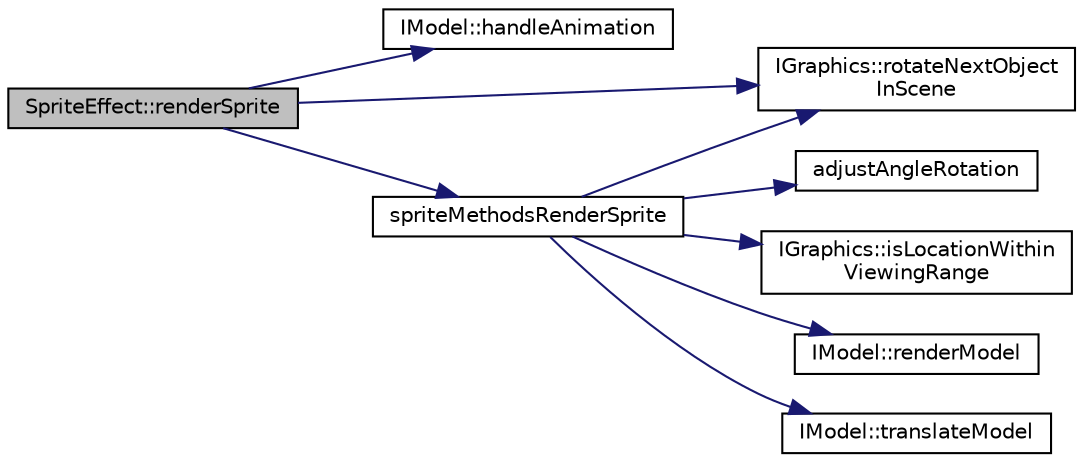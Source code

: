digraph "SpriteEffect::renderSprite"
{
 // LATEX_PDF_SIZE
  edge [fontname="Helvetica",fontsize="10",labelfontname="Helvetica",labelfontsize="10"];
  node [fontname="Helvetica",fontsize="10",shape=record];
  rankdir="LR";
  Node1 [label="SpriteEffect::renderSprite",height=0.2,width=0.4,color="black", fillcolor="grey75", style="filled", fontcolor="black",tooltip=" "];
  Node1 -> Node2 [color="midnightblue",fontsize="10",style="solid"];
  Node2 [label="IModel::handleAnimation",height=0.2,width=0.4,color="black", fillcolor="white", style="filled",URL="$class_i_model.html#ab987f81128faba7427d2eb087ce790d1",tooltip=" "];
  Node1 -> Node3 [color="midnightblue",fontsize="10",style="solid"];
  Node3 [label="IGraphics::rotateNextObject\lInScene",height=0.2,width=0.4,color="black", fillcolor="white", style="filled",URL="$class_i_graphics.html#abf2eedb8adf18344b39db9aaac5ddc6d",tooltip=" "];
  Node1 -> Node4 [color="midnightblue",fontsize="10",style="solid"];
  Node4 [label="spriteMethodsRenderSprite",height=0.2,width=0.4,color="black", fillcolor="white", style="filled",URL="$_sprite_methods_8cpp.html#a35ce33b222b696259af008c64d0d1ebe",tooltip=" "];
  Node4 -> Node5 [color="midnightblue",fontsize="10",style="solid"];
  Node5 [label="adjustAngleRotation",height=0.2,width=0.4,color="black", fillcolor="white", style="filled",URL="$angles_8cpp.html#a7f7e2685ab71efefb9d176543e4fa599",tooltip="Routine for adjusting a sprite rotation to reflect it's target rotation over a period of time ...."];
  Node4 -> Node6 [color="midnightblue",fontsize="10",style="solid"];
  Node6 [label="IGraphics::isLocationWithin\lViewingRange",height=0.2,width=0.4,color="black", fillcolor="white", style="filled",URL="$class_i_graphics.html#ad2595b6c33fb3b6f5f792a6d5f9b9ef9",tooltip=" "];
  Node4 -> Node7 [color="midnightblue",fontsize="10",style="solid"];
  Node7 [label="IModel::renderModel",height=0.2,width=0.4,color="black", fillcolor="white", style="filled",URL="$class_i_model.html#a95736b5188fe7e8eb5de22420e76b8a2",tooltip=" "];
  Node4 -> Node3 [color="midnightblue",fontsize="10",style="solid"];
  Node4 -> Node8 [color="midnightblue",fontsize="10",style="solid"];
  Node8 [label="IModel::translateModel",height=0.2,width=0.4,color="black", fillcolor="white", style="filled",URL="$class_i_model.html#a74b0a19c9700370e4f856ec7a4e0a8d4",tooltip=" "];
}
